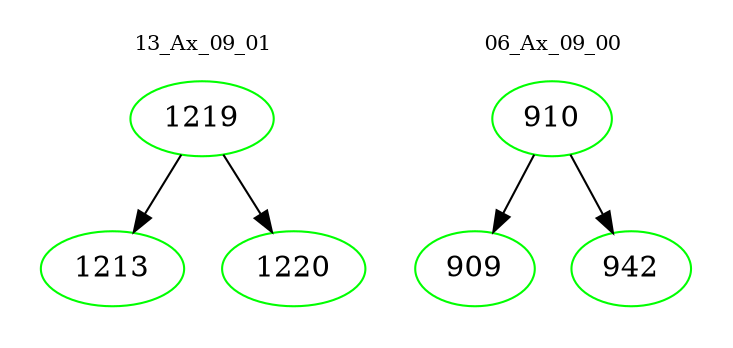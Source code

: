 digraph{
subgraph cluster_0 {
color = white
label = "13_Ax_09_01";
fontsize=10;
T0_1219 [label="1219", color="green"]
T0_1219 -> T0_1213 [color="black"]
T0_1213 [label="1213", color="green"]
T0_1219 -> T0_1220 [color="black"]
T0_1220 [label="1220", color="green"]
}
subgraph cluster_1 {
color = white
label = "06_Ax_09_00";
fontsize=10;
T1_910 [label="910", color="green"]
T1_910 -> T1_909 [color="black"]
T1_909 [label="909", color="green"]
T1_910 -> T1_942 [color="black"]
T1_942 [label="942", color="green"]
}
}
